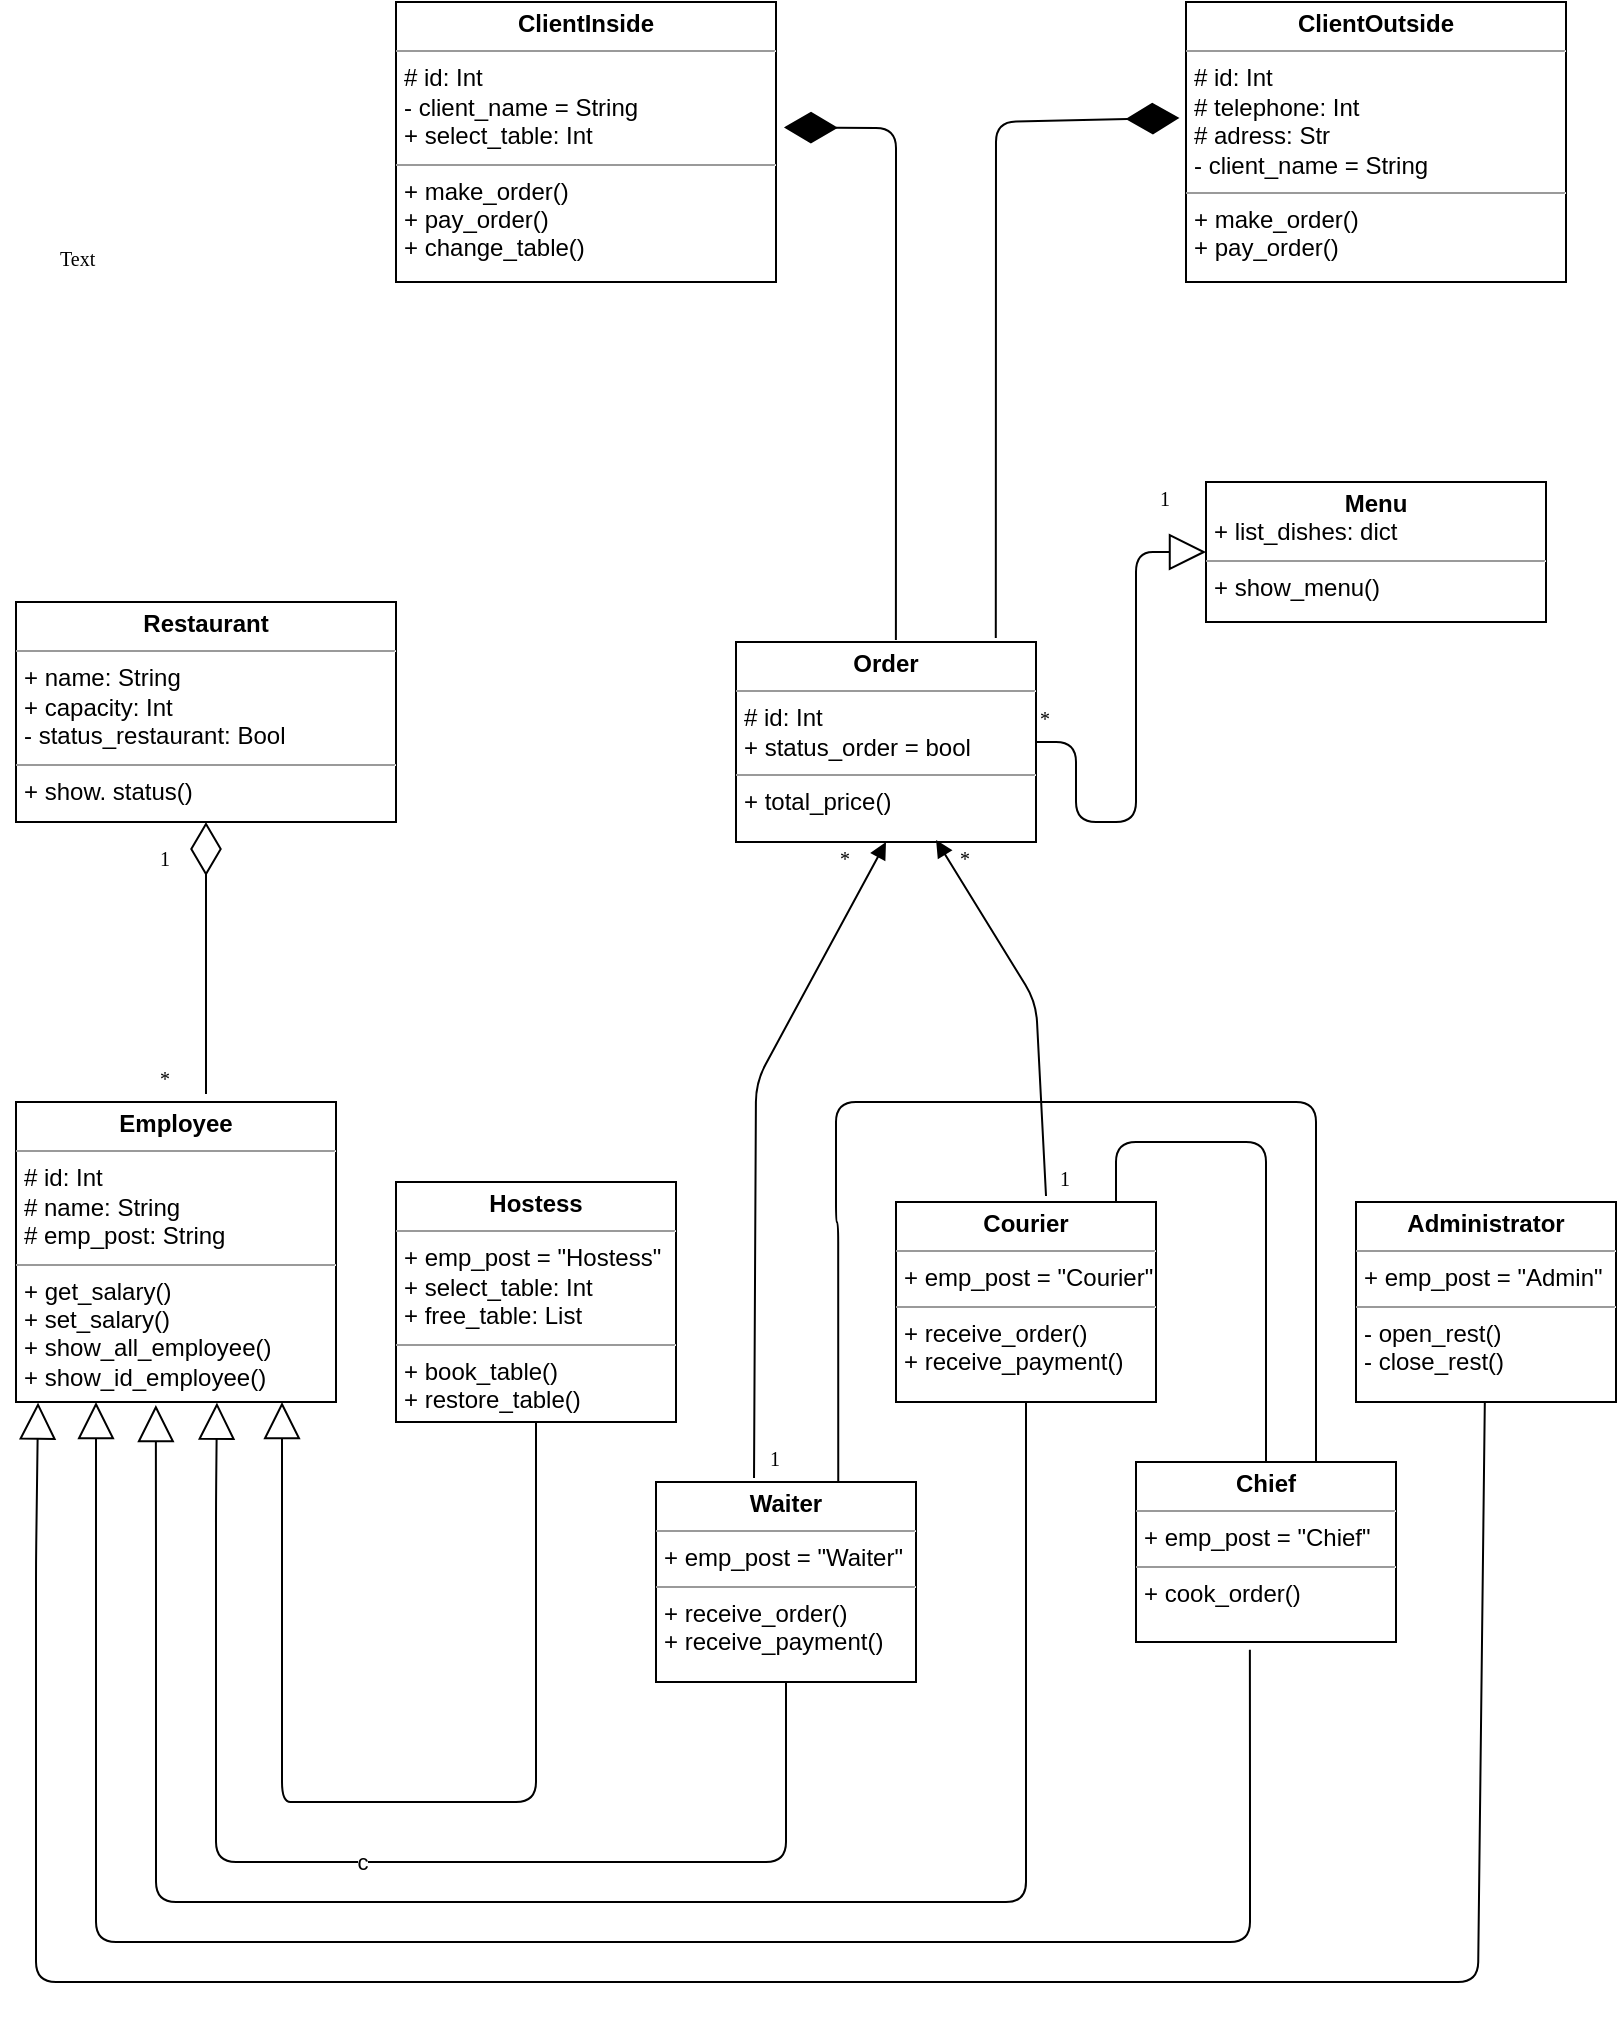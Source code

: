 <mxfile version="14.6.11" type="github"><diagram name="Page-1" id="c4acf3e9-155e-7222-9cf6-157b1a14988f"><mxGraphModel dx="3784" dy="2456" grid="1" gridSize="10" guides="1" tooltips="1" connect="1" arrows="1" fold="1" page="1" pageScale="1" pageWidth="850" pageHeight="1100" background="#ffffff" math="0" shadow="0"><root><mxCell id="0"/><mxCell id="1" parent="0"/><mxCell id="5d2195bd80daf111-10" value="&lt;p style=&quot;margin: 0px ; margin-top: 4px ; text-align: center&quot;&gt;&lt;b&gt;ClientInside&lt;/b&gt;&lt;/p&gt;&lt;hr size=&quot;1&quot;&gt;&lt;p style=&quot;margin: 0px ; margin-left: 4px&quot;&gt;# id: Int&lt;/p&gt;&lt;p style=&quot;margin: 0px ; margin-left: 4px&quot;&gt;- client_name = String&lt;br&gt;+ select_table: Int&lt;/p&gt;&lt;hr size=&quot;1&quot;&gt;&lt;p style=&quot;margin: 0px ; margin-left: 4px&quot;&gt;+ make_order()&lt;br&gt;+ pay_order()&lt;/p&gt;&lt;p style=&quot;margin: 0px ; margin-left: 4px&quot;&gt;+ change_table()&lt;/p&gt;" style="verticalAlign=top;align=left;overflow=fill;fontSize=12;fontFamily=Helvetica;html=1;rounded=0;shadow=0;comic=0;labelBackgroundColor=none;strokeWidth=1" parent="1" vertex="1"><mxGeometry x="220" y="60" width="190" height="140" as="geometry"/></mxCell><mxCell id="5d2195bd80daf111-11" value="&lt;p style=&quot;margin: 0px ; margin-top: 4px ; text-align: center&quot;&gt;&lt;b&gt;Administrator&lt;/b&gt;&lt;/p&gt;&lt;hr size=&quot;1&quot;&gt;&lt;p style=&quot;margin: 0px ; margin-left: 4px&quot;&gt;+ emp_post = &quot;Admin&quot;&lt;/p&gt;&lt;hr size=&quot;1&quot;&gt;&lt;p style=&quot;margin: 0px ; margin-left: 4px&quot;&gt;- open_rest()&lt;/p&gt;&lt;p style=&quot;margin: 0px ; margin-left: 4px&quot;&gt;- close_rest()&lt;/p&gt;" style="verticalAlign=top;align=left;overflow=fill;fontSize=12;fontFamily=Helvetica;html=1;rounded=0;shadow=0;comic=0;labelBackgroundColor=none;strokeWidth=1" parent="1" vertex="1"><mxGeometry x="700" y="660" width="130" height="100" as="geometry"/></mxCell><mxCell id="5d2195bd80daf111-12" value="&lt;p style=&quot;margin: 0px ; margin-top: 4px ; text-align: center&quot;&gt;&lt;b&gt;Employee&lt;/b&gt;&lt;/p&gt;&lt;hr size=&quot;1&quot;&gt;&lt;p style=&quot;margin: 0px ; margin-left: 4px&quot;&gt;# id: Int&lt;br&gt;# name: String&lt;/p&gt;&lt;p style=&quot;margin: 0px ; margin-left: 4px&quot;&gt;# emp_post: String&lt;/p&gt;&lt;hr size=&quot;1&quot;&gt;&lt;p style=&quot;margin: 0px ; margin-left: 4px&quot;&gt;+ get_salary()&lt;br&gt;+ set_salary()&lt;/p&gt;&lt;p style=&quot;margin: 0px ; margin-left: 4px&quot;&gt;+ show_all_employee()&lt;/p&gt;&lt;p style=&quot;margin: 0px ; margin-left: 4px&quot;&gt;+ show_id_employee()&lt;/p&gt;" style="verticalAlign=top;align=left;overflow=fill;fontSize=12;fontFamily=Helvetica;html=1;rounded=0;shadow=0;comic=0;labelBackgroundColor=none;strokeWidth=1" parent="1" vertex="1"><mxGeometry x="30" y="610" width="160" height="150" as="geometry"/></mxCell><mxCell id="5d2195bd80daf111-16" value="Text" style="text;html=1;resizable=0;points=[];autosize=1;align=left;verticalAlign=top;spacingTop=-4;fontSize=10;fontFamily=Verdana;fontColor=#000000;" parent="1" vertex="1"><mxGeometry x="50" y="180" width="40" height="10" as="geometry"/></mxCell><mxCell id="5d2195bd80daf111-18" value="&lt;p style=&quot;margin: 0px ; margin-top: 4px ; text-align: center&quot;&gt;&lt;b&gt;Restaurant&lt;/b&gt;&lt;/p&gt;&lt;hr size=&quot;1&quot;&gt;&lt;p style=&quot;margin: 0px ; margin-left: 4px&quot;&gt;+ name: String&lt;br&gt;+ capaсity: Int&lt;/p&gt;&lt;p style=&quot;margin: 0px ; margin-left: 4px&quot;&gt;- status_restaurant: Bool&lt;/p&gt;&lt;hr size=&quot;1&quot;&gt;&lt;p style=&quot;margin: 0px ; margin-left: 4px&quot;&gt;+ show. status()&lt;/p&gt;" style="verticalAlign=top;align=left;overflow=fill;fontSize=12;fontFamily=Helvetica;html=1;rounded=0;shadow=0;comic=0;labelBackgroundColor=none;strokeWidth=1" parent="1" vertex="1"><mxGeometry x="30" y="360" width="190" height="110" as="geometry"/></mxCell><mxCell id="QydlYUgAkNpoXe7GxkGO-3" value="&lt;p style=&quot;margin: 0px ; margin-top: 4px ; text-align: center&quot;&gt;&lt;b&gt;Menu&lt;/b&gt;&lt;/p&gt;&lt;p style=&quot;margin: 0px ; margin-left: 4px&quot;&gt;+ list_dishes: dict&lt;/p&gt;&lt;hr size=&quot;1&quot;&gt;&lt;p style=&quot;margin: 0px ; margin-left: 4px&quot;&gt;+ show_menu()&lt;/p&gt;" style="verticalAlign=top;align=left;overflow=fill;fontSize=12;fontFamily=Helvetica;html=1;rounded=0;shadow=0;comic=0;labelBackgroundColor=none;strokeWidth=1" vertex="1" parent="1"><mxGeometry x="625" y="300" width="170" height="70" as="geometry"/></mxCell><mxCell id="QydlYUgAkNpoXe7GxkGO-4" value="&lt;p style=&quot;margin: 0px ; margin-top: 4px ; text-align: center&quot;&gt;&lt;b&gt;Order&lt;/b&gt;&lt;/p&gt;&lt;hr size=&quot;1&quot;&gt;&lt;p style=&quot;margin: 0px ; margin-left: 4px&quot;&gt;# id: Int&lt;/p&gt;&lt;p style=&quot;margin: 0px ; margin-left: 4px&quot;&gt;+ status_order = bool&lt;/p&gt;&lt;hr size=&quot;1&quot;&gt;&lt;p style=&quot;margin: 0px ; margin-left: 4px&quot;&gt;+ total_price()&lt;/p&gt;" style="verticalAlign=top;align=left;overflow=fill;fontSize=12;fontFamily=Helvetica;html=1;rounded=0;shadow=0;comic=0;labelBackgroundColor=none;strokeWidth=1" vertex="1" parent="1"><mxGeometry x="390" y="380" width="150" height="100" as="geometry"/></mxCell><mxCell id="QydlYUgAkNpoXe7GxkGO-16" value="&lt;p style=&quot;margin: 0px ; margin-top: 4px ; text-align: center&quot;&gt;&lt;b&gt;Chief&lt;/b&gt;&lt;/p&gt;&lt;hr size=&quot;1&quot;&gt;&lt;p style=&quot;margin: 0px ; margin-left: 4px&quot;&gt;+ emp_post = &quot;Chief&quot;&lt;br&gt;&lt;/p&gt;&lt;hr size=&quot;1&quot;&gt;&lt;p style=&quot;margin: 0px ; margin-left: 4px&quot;&gt;+ cook_order()&lt;/p&gt;" style="verticalAlign=top;align=left;overflow=fill;fontSize=12;fontFamily=Helvetica;html=1;rounded=0;shadow=0;comic=0;labelBackgroundColor=none;strokeWidth=1" vertex="1" parent="1"><mxGeometry x="590" y="790" width="130" height="90" as="geometry"/></mxCell><mxCell id="QydlYUgAkNpoXe7GxkGO-17" value="&lt;p style=&quot;margin: 0px ; margin-top: 4px ; text-align: center&quot;&gt;&lt;b&gt;Courier&lt;/b&gt;&lt;/p&gt;&lt;hr size=&quot;1&quot;&gt;&lt;p style=&quot;margin: 0px ; margin-left: 4px&quot;&gt;+ emp_post = &quot;Courier&quot;&lt;br&gt;&lt;/p&gt;&lt;hr size=&quot;1&quot;&gt;&lt;p style=&quot;margin: 0px ; margin-left: 4px&quot;&gt;+ receive_order()&lt;/p&gt;&lt;p style=&quot;margin: 0px ; margin-left: 4px&quot;&gt;+ receive_payment()&lt;/p&gt;" style="verticalAlign=top;align=left;overflow=fill;fontSize=12;fontFamily=Helvetica;html=1;rounded=0;shadow=0;comic=0;labelBackgroundColor=none;strokeWidth=1" vertex="1" parent="1"><mxGeometry x="470" y="660" width="130" height="100" as="geometry"/></mxCell><mxCell id="QydlYUgAkNpoXe7GxkGO-21" value="&lt;p style=&quot;margin: 0px ; margin-top: 4px ; text-align: center&quot;&gt;&lt;b&gt;Waiter&lt;/b&gt;&lt;/p&gt;&lt;hr size=&quot;1&quot;&gt;&lt;p style=&quot;margin: 0px ; margin-left: 4px&quot;&gt;+ emp_post = &quot;Waiter&quot;&lt;br&gt;&lt;/p&gt;&lt;hr size=&quot;1&quot;&gt;&lt;p style=&quot;margin: 0px ; margin-left: 4px&quot;&gt;+ receive_order()&lt;/p&gt;&lt;p style=&quot;margin: 0px ; margin-left: 4px&quot;&gt;+ receive_payment()&lt;/p&gt;" style="verticalAlign=top;align=left;overflow=fill;fontSize=12;fontFamily=Helvetica;html=1;rounded=0;shadow=0;comic=0;labelBackgroundColor=none;strokeWidth=1" vertex="1" parent="1"><mxGeometry x="350" y="800" width="130" height="100" as="geometry"/></mxCell><mxCell id="QydlYUgAkNpoXe7GxkGO-22" value="&lt;p style=&quot;margin: 0px ; margin-top: 4px ; text-align: center&quot;&gt;&lt;b&gt;Hostess&lt;/b&gt;&lt;/p&gt;&lt;hr size=&quot;1&quot;&gt;&lt;p style=&quot;margin: 0px ; margin-left: 4px&quot;&gt;+ emp_post = &quot;Hostess&quot;&lt;br&gt;&lt;/p&gt;&lt;p style=&quot;margin: 0px ; margin-left: 4px&quot;&gt;+ select_table: Int&lt;/p&gt;&lt;p style=&quot;margin: 0px ; margin-left: 4px&quot;&gt;+ free_table: List&lt;/p&gt;&lt;hr size=&quot;1&quot;&gt;&lt;p style=&quot;margin: 0px ; margin-left: 4px&quot;&gt;+ book_table()&lt;/p&gt;&lt;p style=&quot;margin: 0px ; margin-left: 4px&quot;&gt;+ restore_table()&lt;/p&gt;" style="verticalAlign=top;align=left;overflow=fill;fontSize=12;fontFamily=Helvetica;html=1;rounded=0;shadow=0;comic=0;labelBackgroundColor=none;strokeWidth=1" vertex="1" parent="1"><mxGeometry x="220" y="650" width="140" height="120" as="geometry"/></mxCell><mxCell id="QydlYUgAkNpoXe7GxkGO-23" value="c" style="endArrow=block;endSize=16;endFill=0;html=1;entryX=0.628;entryY=1.002;entryDx=0;entryDy=0;entryPerimeter=0;exitX=0.5;exitY=1;exitDx=0;exitDy=0;" edge="1" parent="1" source="QydlYUgAkNpoXe7GxkGO-21" target="5d2195bd80daf111-12"><mxGeometry width="160" relative="1" as="geometry"><mxPoint x="380" y="1030" as="sourcePoint"/><mxPoint x="540" y="1030" as="targetPoint"/><Array as="points"><mxPoint x="415" y="990"/><mxPoint x="345" y="990"/><mxPoint x="200" y="990"/><mxPoint x="130" y="990"/><mxPoint x="130" y="880"/><mxPoint x="130" y="810"/></Array></mxGeometry></mxCell><mxCell id="QydlYUgAkNpoXe7GxkGO-25" value="" style="endArrow=block;endSize=16;endFill=0;html=1;exitX=0.5;exitY=1;exitDx=0;exitDy=0;" edge="1" parent="1" source="QydlYUgAkNpoXe7GxkGO-22"><mxGeometry width="160" relative="1" as="geometry"><mxPoint x="395" y="970" as="sourcePoint"/><mxPoint x="163" y="760" as="targetPoint"/><Array as="points"><mxPoint x="290" y="960"/><mxPoint x="200" y="960"/><mxPoint x="180" y="960"/><mxPoint x="163" y="960"/><mxPoint x="163" y="910"/></Array></mxGeometry></mxCell><mxCell id="QydlYUgAkNpoXe7GxkGO-26" value="" style="endArrow=block;endSize=16;endFill=0;html=1;exitX=0.5;exitY=1;exitDx=0;exitDy=0;entryX=0.437;entryY=1.01;entryDx=0;entryDy=0;entryPerimeter=0;" edge="1" parent="1" source="QydlYUgAkNpoXe7GxkGO-17" target="5d2195bd80daf111-12"><mxGeometry width="160" relative="1" as="geometry"><mxPoint x="306.2" y="1010.75" as="sourcePoint"/><mxPoint x="81" y="760" as="targetPoint"/><Array as="points"><mxPoint x="535" y="950"/><mxPoint x="535" y="1010"/><mxPoint x="485" y="1010"/><mxPoint x="306" y="1010"/><mxPoint x="161" y="1010"/><mxPoint x="100" y="1010"/><mxPoint x="100" y="930"/><mxPoint x="100" y="840"/></Array></mxGeometry></mxCell><mxCell id="QydlYUgAkNpoXe7GxkGO-27" value="" style="endArrow=block;endSize=16;endFill=0;html=1;entryX=0.25;entryY=1;entryDx=0;entryDy=0;exitX=0.438;exitY=1.043;exitDx=0;exitDy=0;exitPerimeter=0;" edge="1" parent="1" source="QydlYUgAkNpoXe7GxkGO-16" target="5d2195bd80daf111-12"><mxGeometry width="160" relative="1" as="geometry"><mxPoint x="620" y="980" as="sourcePoint"/><mxPoint x="91" y="770" as="targetPoint"/><Array as="points"><mxPoint x="647" y="970"/><mxPoint x="647" y="1030"/><mxPoint x="620" y="1030"/><mxPoint x="560" y="1030"/><mxPoint x="495" y="1030"/><mxPoint x="310" y="1030"/><mxPoint x="171" y="1030"/><mxPoint x="70" y="1030"/><mxPoint x="70" y="840"/></Array></mxGeometry></mxCell><mxCell id="QydlYUgAkNpoXe7GxkGO-28" value="" style="endArrow=block;endSize=16;endFill=0;html=1;entryX=0.069;entryY=1.002;entryDx=0;entryDy=0;entryPerimeter=0;" edge="1" parent="1" source="5d2195bd80daf111-11" target="5d2195bd80daf111-12"><mxGeometry width="160" relative="1" as="geometry"><mxPoint x="630" y="990" as="sourcePoint"/><mxPoint x="68.8" y="768.05" as="targetPoint"/><Array as="points"><mxPoint x="761" y="1050"/><mxPoint x="630" y="1050"/><mxPoint x="505" y="1050"/><mxPoint x="320" y="1050"/><mxPoint x="181" y="1050"/><mxPoint x="40" y="1050"/><mxPoint x="40" y="890"/><mxPoint x="40" y="840"/></Array></mxGeometry></mxCell><mxCell id="QydlYUgAkNpoXe7GxkGO-29" value="" style="endArrow=diamondThin;endFill=0;endSize=24;html=1;entryX=0.5;entryY=1;entryDx=0;entryDy=0;" edge="1" parent="1" target="5d2195bd80daf111-18"><mxGeometry width="160" relative="1" as="geometry"><mxPoint x="125" y="606" as="sourcePoint"/><mxPoint x="120" y="520" as="targetPoint"/></mxGeometry></mxCell><mxCell id="QydlYUgAkNpoXe7GxkGO-30" value="1" style="text;html=1;resizable=0;points=[];autosize=1;align=left;verticalAlign=top;spacingTop=-4;fontSize=10;fontFamily=Verdana;fontColor=#000000;" vertex="1" parent="1"><mxGeometry x="100" y="480" width="20" height="10" as="geometry"/></mxCell><mxCell id="QydlYUgAkNpoXe7GxkGO-32" value="*" style="text;html=1;resizable=0;points=[];autosize=1;align=left;verticalAlign=top;spacingTop=-4;fontSize=10;fontFamily=Verdana;fontColor=#000000;" vertex="1" parent="1"><mxGeometry x="100" y="590" width="20" height="10" as="geometry"/></mxCell><mxCell id="QydlYUgAkNpoXe7GxkGO-34" value="&lt;p style=&quot;margin: 0px ; margin-top: 4px ; text-align: center&quot;&gt;&lt;b&gt;ClientOutside&lt;/b&gt;&lt;/p&gt;&lt;hr size=&quot;1&quot;&gt;&lt;p style=&quot;margin: 0px ; margin-left: 4px&quot;&gt;# id: Int&lt;/p&gt;&lt;p style=&quot;margin: 0px ; margin-left: 4px&quot;&gt;# telephone: Int&lt;/p&gt;&lt;p style=&quot;margin: 0px ; margin-left: 4px&quot;&gt;# adress: Str&lt;/p&gt;&lt;p style=&quot;margin: 0px ; margin-left: 4px&quot;&gt;- client_name = String&lt;br&gt;&lt;/p&gt;&lt;hr size=&quot;1&quot;&gt;&lt;p style=&quot;margin: 0px ; margin-left: 4px&quot;&gt;+ make_order()&lt;br&gt;+ pay_order()&lt;/p&gt;" style="verticalAlign=top;align=left;overflow=fill;fontSize=12;fontFamily=Helvetica;html=1;rounded=0;shadow=0;comic=0;labelBackgroundColor=none;strokeWidth=1" vertex="1" parent="1"><mxGeometry x="615" y="60" width="190" height="140" as="geometry"/></mxCell><mxCell id="QydlYUgAkNpoXe7GxkGO-35" value="" style="endArrow=diamondThin;endFill=1;endSize=24;html=1;exitX=0.866;exitY=-0.02;exitDx=0;exitDy=0;exitPerimeter=0;entryX=-0.017;entryY=0.414;entryDx=0;entryDy=0;entryPerimeter=0;" edge="1" parent="1" source="QydlYUgAkNpoXe7GxkGO-4" target="QydlYUgAkNpoXe7GxkGO-34"><mxGeometry width="160" relative="1" as="geometry"><mxPoint x="400" y="260" as="sourcePoint"/><mxPoint x="570" y="130" as="targetPoint"/><Array as="points"><mxPoint x="520" y="120"/></Array></mxGeometry></mxCell><mxCell id="QydlYUgAkNpoXe7GxkGO-36" value="" style="endArrow=diamondThin;endFill=1;endSize=24;html=1;entryX=1.021;entryY=0.448;entryDx=0;entryDy=0;entryPerimeter=0;exitX=0.533;exitY=-0.01;exitDx=0;exitDy=0;exitPerimeter=0;" edge="1" parent="1" source="QydlYUgAkNpoXe7GxkGO-4" target="5d2195bd80daf111-10"><mxGeometry width="160" relative="1" as="geometry"><mxPoint x="475" y="390" as="sourcePoint"/><mxPoint x="551.87" y="119.96" as="targetPoint"/><Array as="points"><mxPoint x="470" y="260"/><mxPoint x="470" y="123"/></Array></mxGeometry></mxCell><mxCell id="QydlYUgAkNpoXe7GxkGO-38" value="" style="endArrow=block;endSize=16;endFill=0;html=1;exitX=1;exitY=0.5;exitDx=0;exitDy=0;entryX=0;entryY=0.5;entryDx=0;entryDy=0;" edge="1" parent="1" source="QydlYUgAkNpoXe7GxkGO-4" target="QydlYUgAkNpoXe7GxkGO-3"><mxGeometry width="160" relative="1" as="geometry"><mxPoint x="300.0" y="780" as="sourcePoint"/><mxPoint x="470" y="600" as="targetPoint"/><Array as="points"><mxPoint x="560" y="430"/><mxPoint x="560" y="470"/><mxPoint x="590" y="470"/><mxPoint x="590" y="335"/></Array></mxGeometry></mxCell><mxCell id="QydlYUgAkNpoXe7GxkGO-39" value="1" style="text;html=1;resizable=0;points=[];autosize=1;align=left;verticalAlign=top;spacingTop=-4;fontSize=10;fontFamily=Verdana;fontColor=#000000;" vertex="1" parent="1"><mxGeometry x="600" y="300" width="20" height="10" as="geometry"/></mxCell><mxCell id="QydlYUgAkNpoXe7GxkGO-40" value="*" style="text;html=1;resizable=0;points=[];autosize=1;align=left;verticalAlign=top;spacingTop=-4;fontSize=10;fontFamily=Verdana;fontColor=#000000;" vertex="1" parent="1"><mxGeometry x="540" y="410" width="20" height="10" as="geometry"/></mxCell><mxCell id="QydlYUgAkNpoXe7GxkGO-41" value="" style="html=1;verticalAlign=bottom;endArrow=block;entryX=0.5;entryY=1;entryDx=0;entryDy=0;exitX=0.377;exitY=-0.02;exitDx=0;exitDy=0;exitPerimeter=0;" edge="1" parent="1" source="QydlYUgAkNpoXe7GxkGO-21" target="QydlYUgAkNpoXe7GxkGO-4"><mxGeometry width="80" relative="1" as="geometry"><mxPoint x="400" y="730" as="sourcePoint"/><mxPoint x="450" y="490" as="targetPoint"/><Array as="points"><mxPoint x="400" y="600"/></Array></mxGeometry></mxCell><mxCell id="QydlYUgAkNpoXe7GxkGO-42" value="1" style="text;html=1;resizable=0;points=[];autosize=1;align=left;verticalAlign=top;spacingTop=-4;fontSize=10;fontFamily=Verdana;fontColor=#000000;" vertex="1" parent="1"><mxGeometry x="405" y="780" width="20" height="10" as="geometry"/></mxCell><mxCell id="QydlYUgAkNpoXe7GxkGO-43" value="*" style="text;html=1;resizable=0;points=[];autosize=1;align=left;verticalAlign=top;spacingTop=-4;fontSize=10;fontFamily=Verdana;fontColor=#000000;" vertex="1" parent="1"><mxGeometry x="440" y="480" width="20" height="10" as="geometry"/></mxCell><mxCell id="QydlYUgAkNpoXe7GxkGO-44" value="" style="html=1;verticalAlign=bottom;endArrow=block;entryX=0.667;entryY=0.99;entryDx=0;entryDy=0;exitX=0.577;exitY=-0.03;exitDx=0;exitDy=0;exitPerimeter=0;entryPerimeter=0;" edge="1" parent="1" source="QydlYUgAkNpoXe7GxkGO-17" target="QydlYUgAkNpoXe7GxkGO-4"><mxGeometry width="80" relative="1" as="geometry"><mxPoint x="560" y="650" as="sourcePoint"/><mxPoint x="475" y="490" as="targetPoint"/><Array as="points"><mxPoint x="540" y="560"/></Array></mxGeometry></mxCell><mxCell id="QydlYUgAkNpoXe7GxkGO-45" value="1" style="text;html=1;resizable=0;points=[];autosize=1;align=left;verticalAlign=top;spacingTop=-4;fontSize=10;fontFamily=Verdana;fontColor=#000000;" vertex="1" parent="1"><mxGeometry x="550" y="640" width="20" height="10" as="geometry"/></mxCell><mxCell id="QydlYUgAkNpoXe7GxkGO-46" value="*" style="text;html=1;resizable=0;points=[];autosize=1;align=left;verticalAlign=top;spacingTop=-4;fontSize=10;fontFamily=Verdana;fontColor=#000000;" vertex="1" parent="1"><mxGeometry x="500" y="480" width="20" height="10" as="geometry"/></mxCell><mxCell id="QydlYUgAkNpoXe7GxkGO-47" value="" style="endArrow=none;html=1;edgeStyle=orthogonalEdgeStyle;" edge="1" parent="1" target="QydlYUgAkNpoXe7GxkGO-16"><mxGeometry relative="1" as="geometry"><mxPoint x="580" y="660" as="sourcePoint"/><mxPoint x="660" y="640" as="targetPoint"/><Array as="points"><mxPoint x="580" y="630"/><mxPoint x="655" y="630"/></Array></mxGeometry></mxCell><mxCell id="QydlYUgAkNpoXe7GxkGO-50" value="" style="endArrow=none;html=1;edgeStyle=orthogonalEdgeStyle;exitX=0.701;exitY=-0.003;exitDx=0;exitDy=0;exitPerimeter=0;" edge="1" parent="1" source="QydlYUgAkNpoXe7GxkGO-21"><mxGeometry relative="1" as="geometry"><mxPoint x="590" y="670" as="sourcePoint"/><mxPoint x="680" y="790" as="targetPoint"/><Array as="points"><mxPoint x="441" y="670"/><mxPoint x="440" y="670"/><mxPoint x="440" y="610"/><mxPoint x="680" y="610"/></Array></mxGeometry></mxCell></root></mxGraphModel></diagram></mxfile>